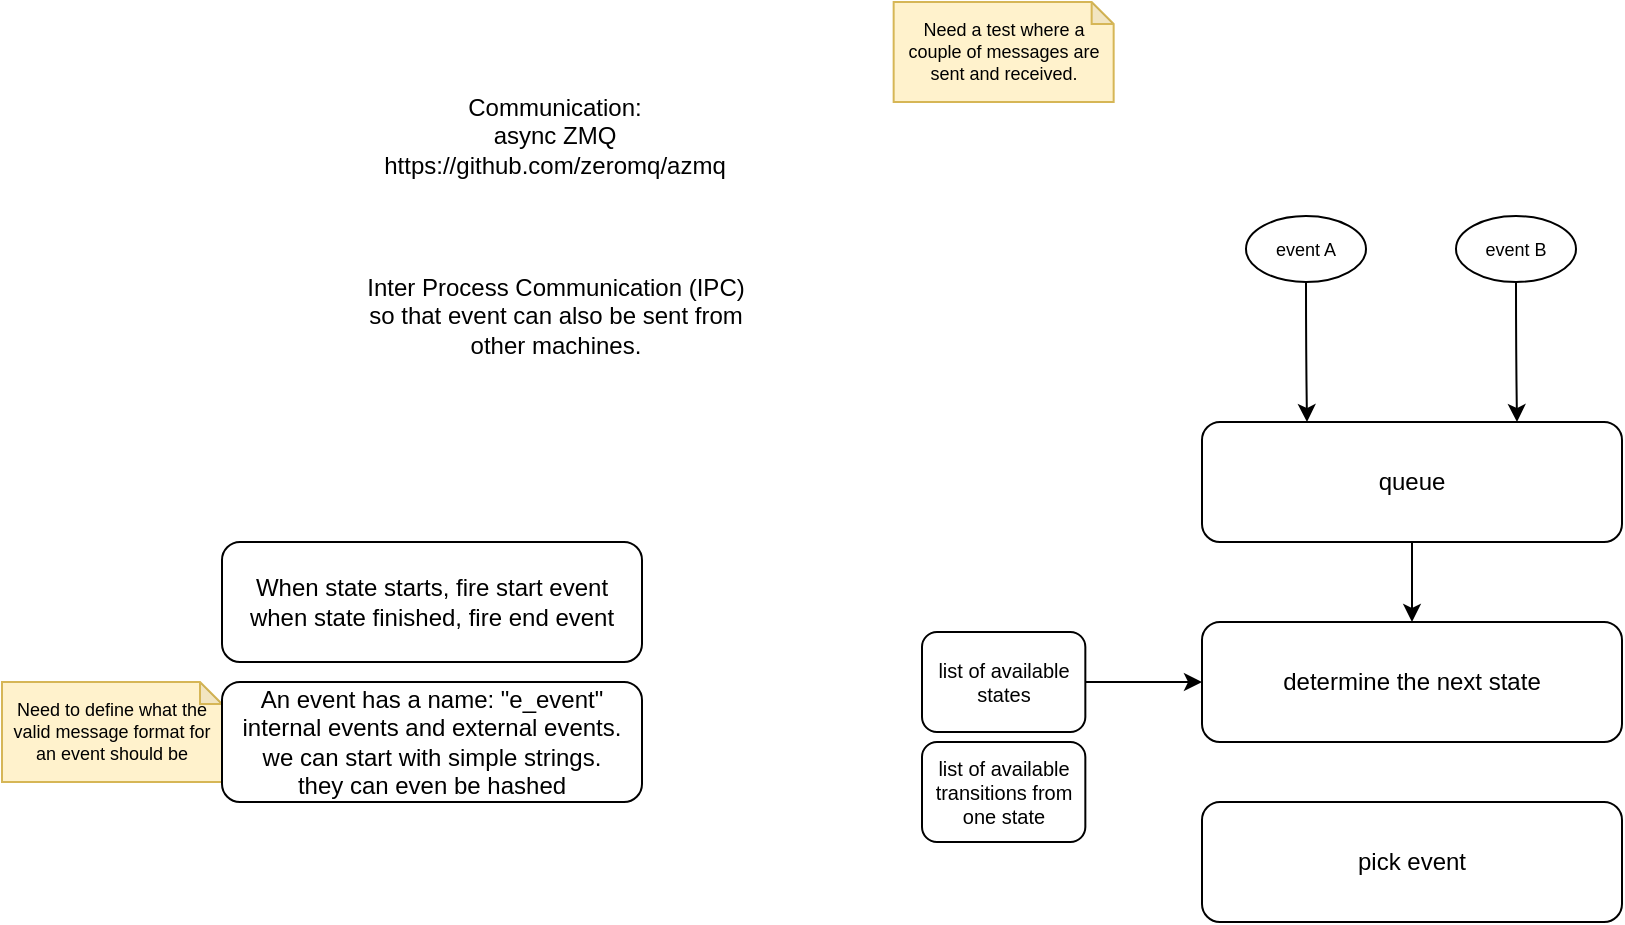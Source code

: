 <mxfile version="14.4.8" type="github">
  <diagram id="jrUoPo-l0NG1os7XEIIn" name="Page-1">
    <mxGraphModel dx="1653" dy="1643" grid="1" gridSize="10" guides="1" tooltips="1" connect="1" arrows="1" fold="1" page="1" pageScale="1" pageWidth="827" pageHeight="1169" math="0" shadow="0">
      <root>
        <mxCell id="0" />
        <mxCell id="1" parent="0" />
        <mxCell id="KyuKLni85TIHoHMPOAVg-1" value="Inter Process Communication (IPC)&lt;br&gt;so that event can also be sent from other machines." style="text;html=1;strokeColor=none;fillColor=none;align=center;verticalAlign=middle;whiteSpace=wrap;rounded=0;" vertex="1" parent="1">
          <mxGeometry x="71.67" y="87" width="210" height="100" as="geometry" />
        </mxCell>
        <mxCell id="KyuKLni85TIHoHMPOAVg-2" value="Communication:&lt;br&gt;async ZMQ&lt;br&gt;https://github.com/zeromq/azmq" style="text;html=1;strokeColor=none;fillColor=none;align=center;verticalAlign=middle;whiteSpace=wrap;rounded=0;" vertex="1" parent="1">
          <mxGeometry x="50" y="7" width="253.33" height="80" as="geometry" />
        </mxCell>
        <mxCell id="KyuKLni85TIHoHMPOAVg-11" style="edgeStyle=orthogonalEdgeStyle;curved=1;rounded=0;orthogonalLoop=1;jettySize=auto;html=1;fontSize=9;" edge="1" parent="1" source="KyuKLni85TIHoHMPOAVg-3" target="KyuKLni85TIHoHMPOAVg-7">
          <mxGeometry relative="1" as="geometry" />
        </mxCell>
        <mxCell id="KyuKLni85TIHoHMPOAVg-3" value="queue" style="rounded=1;whiteSpace=wrap;html=1;" vertex="1" parent="1">
          <mxGeometry x="500" y="190" width="210" height="60" as="geometry" />
        </mxCell>
        <mxCell id="KyuKLni85TIHoHMPOAVg-6" style="edgeStyle=orthogonalEdgeStyle;rounded=0;orthogonalLoop=1;jettySize=auto;html=1;exitX=0.5;exitY=1;exitDx=0;exitDy=0;entryX=0.25;entryY=0;entryDx=0;entryDy=0;fontSize=9;curved=1;" edge="1" parent="1" source="KyuKLni85TIHoHMPOAVg-5" target="KyuKLni85TIHoHMPOAVg-3">
          <mxGeometry relative="1" as="geometry" />
        </mxCell>
        <mxCell id="KyuKLni85TIHoHMPOAVg-5" value="event A" style="ellipse;whiteSpace=wrap;html=1;fontSize=9;" vertex="1" parent="1">
          <mxGeometry x="522" y="87" width="60" height="33" as="geometry" />
        </mxCell>
        <mxCell id="KyuKLni85TIHoHMPOAVg-7" value="determine the next state" style="rounded=1;whiteSpace=wrap;html=1;" vertex="1" parent="1">
          <mxGeometry x="500" y="290" width="210" height="60" as="geometry" />
        </mxCell>
        <mxCell id="KyuKLni85TIHoHMPOAVg-8" value="pick event" style="rounded=1;whiteSpace=wrap;html=1;" vertex="1" parent="1">
          <mxGeometry x="500" y="380" width="210" height="60" as="geometry" />
        </mxCell>
        <mxCell id="KyuKLni85TIHoHMPOAVg-10" style="edgeStyle=orthogonalEdgeStyle;curved=1;rounded=0;orthogonalLoop=1;jettySize=auto;html=1;fontSize=9;" edge="1" parent="1" source="KyuKLni85TIHoHMPOAVg-9" target="KyuKLni85TIHoHMPOAVg-7">
          <mxGeometry relative="1" as="geometry" />
        </mxCell>
        <mxCell id="KyuKLni85TIHoHMPOAVg-9" value="list of available states" style="rounded=1;whiteSpace=wrap;html=1;fontSize=10;" vertex="1" parent="1">
          <mxGeometry x="360" y="295" width="81.67" height="50" as="geometry" />
        </mxCell>
        <mxCell id="KyuKLni85TIHoHMPOAVg-13" style="edgeStyle=orthogonalEdgeStyle;curved=1;rounded=0;orthogonalLoop=1;jettySize=auto;html=1;entryX=0.75;entryY=0;entryDx=0;entryDy=0;fontSize=9;" edge="1" parent="1" source="KyuKLni85TIHoHMPOAVg-12" target="KyuKLni85TIHoHMPOAVg-3">
          <mxGeometry relative="1" as="geometry" />
        </mxCell>
        <mxCell id="KyuKLni85TIHoHMPOAVg-12" value="event B" style="ellipse;whiteSpace=wrap;html=1;fontSize=9;" vertex="1" parent="1">
          <mxGeometry x="627" y="87" width="60" height="33" as="geometry" />
        </mxCell>
        <mxCell id="KyuKLni85TIHoHMPOAVg-14" value="When state starts, fire start event&lt;br&gt;when state finished, fire end event" style="rounded=1;whiteSpace=wrap;html=1;" vertex="1" parent="1">
          <mxGeometry x="10" y="250" width="210" height="60" as="geometry" />
        </mxCell>
        <mxCell id="KyuKLni85TIHoHMPOAVg-15" value="list of available transitions from one state" style="rounded=1;whiteSpace=wrap;html=1;fontSize=10;" vertex="1" parent="1">
          <mxGeometry x="360" y="350" width="81.67" height="50" as="geometry" />
        </mxCell>
        <mxCell id="KyuKLni85TIHoHMPOAVg-16" value="Need a test where a couple of messages are sent and received." style="shape=note;whiteSpace=wrap;html=1;backgroundOutline=1;darkOpacity=0.05;fontSize=9;size=11;fillColor=#fff2cc;strokeColor=#d6b656;" vertex="1" parent="1">
          <mxGeometry x="345.83" y="-20" width="110" height="50" as="geometry" />
        </mxCell>
        <mxCell id="KyuKLni85TIHoHMPOAVg-17" value="Need to define what the valid message format for an event should be" style="shape=note;whiteSpace=wrap;html=1;backgroundOutline=1;darkOpacity=0.05;fontSize=9;size=11;fillColor=#fff2cc;strokeColor=#d6b656;" vertex="1" parent="1">
          <mxGeometry x="-100" y="320" width="110" height="50" as="geometry" />
        </mxCell>
        <mxCell id="KyuKLni85TIHoHMPOAVg-18" value="An event has a name: &quot;e_event&quot;&lt;br&gt;internal events and external events.&lt;br&gt;we can start with simple strings.&lt;br&gt;they can even be hashed" style="rounded=1;whiteSpace=wrap;html=1;" vertex="1" parent="1">
          <mxGeometry x="10" y="320" width="210" height="60" as="geometry" />
        </mxCell>
      </root>
    </mxGraphModel>
  </diagram>
</mxfile>
